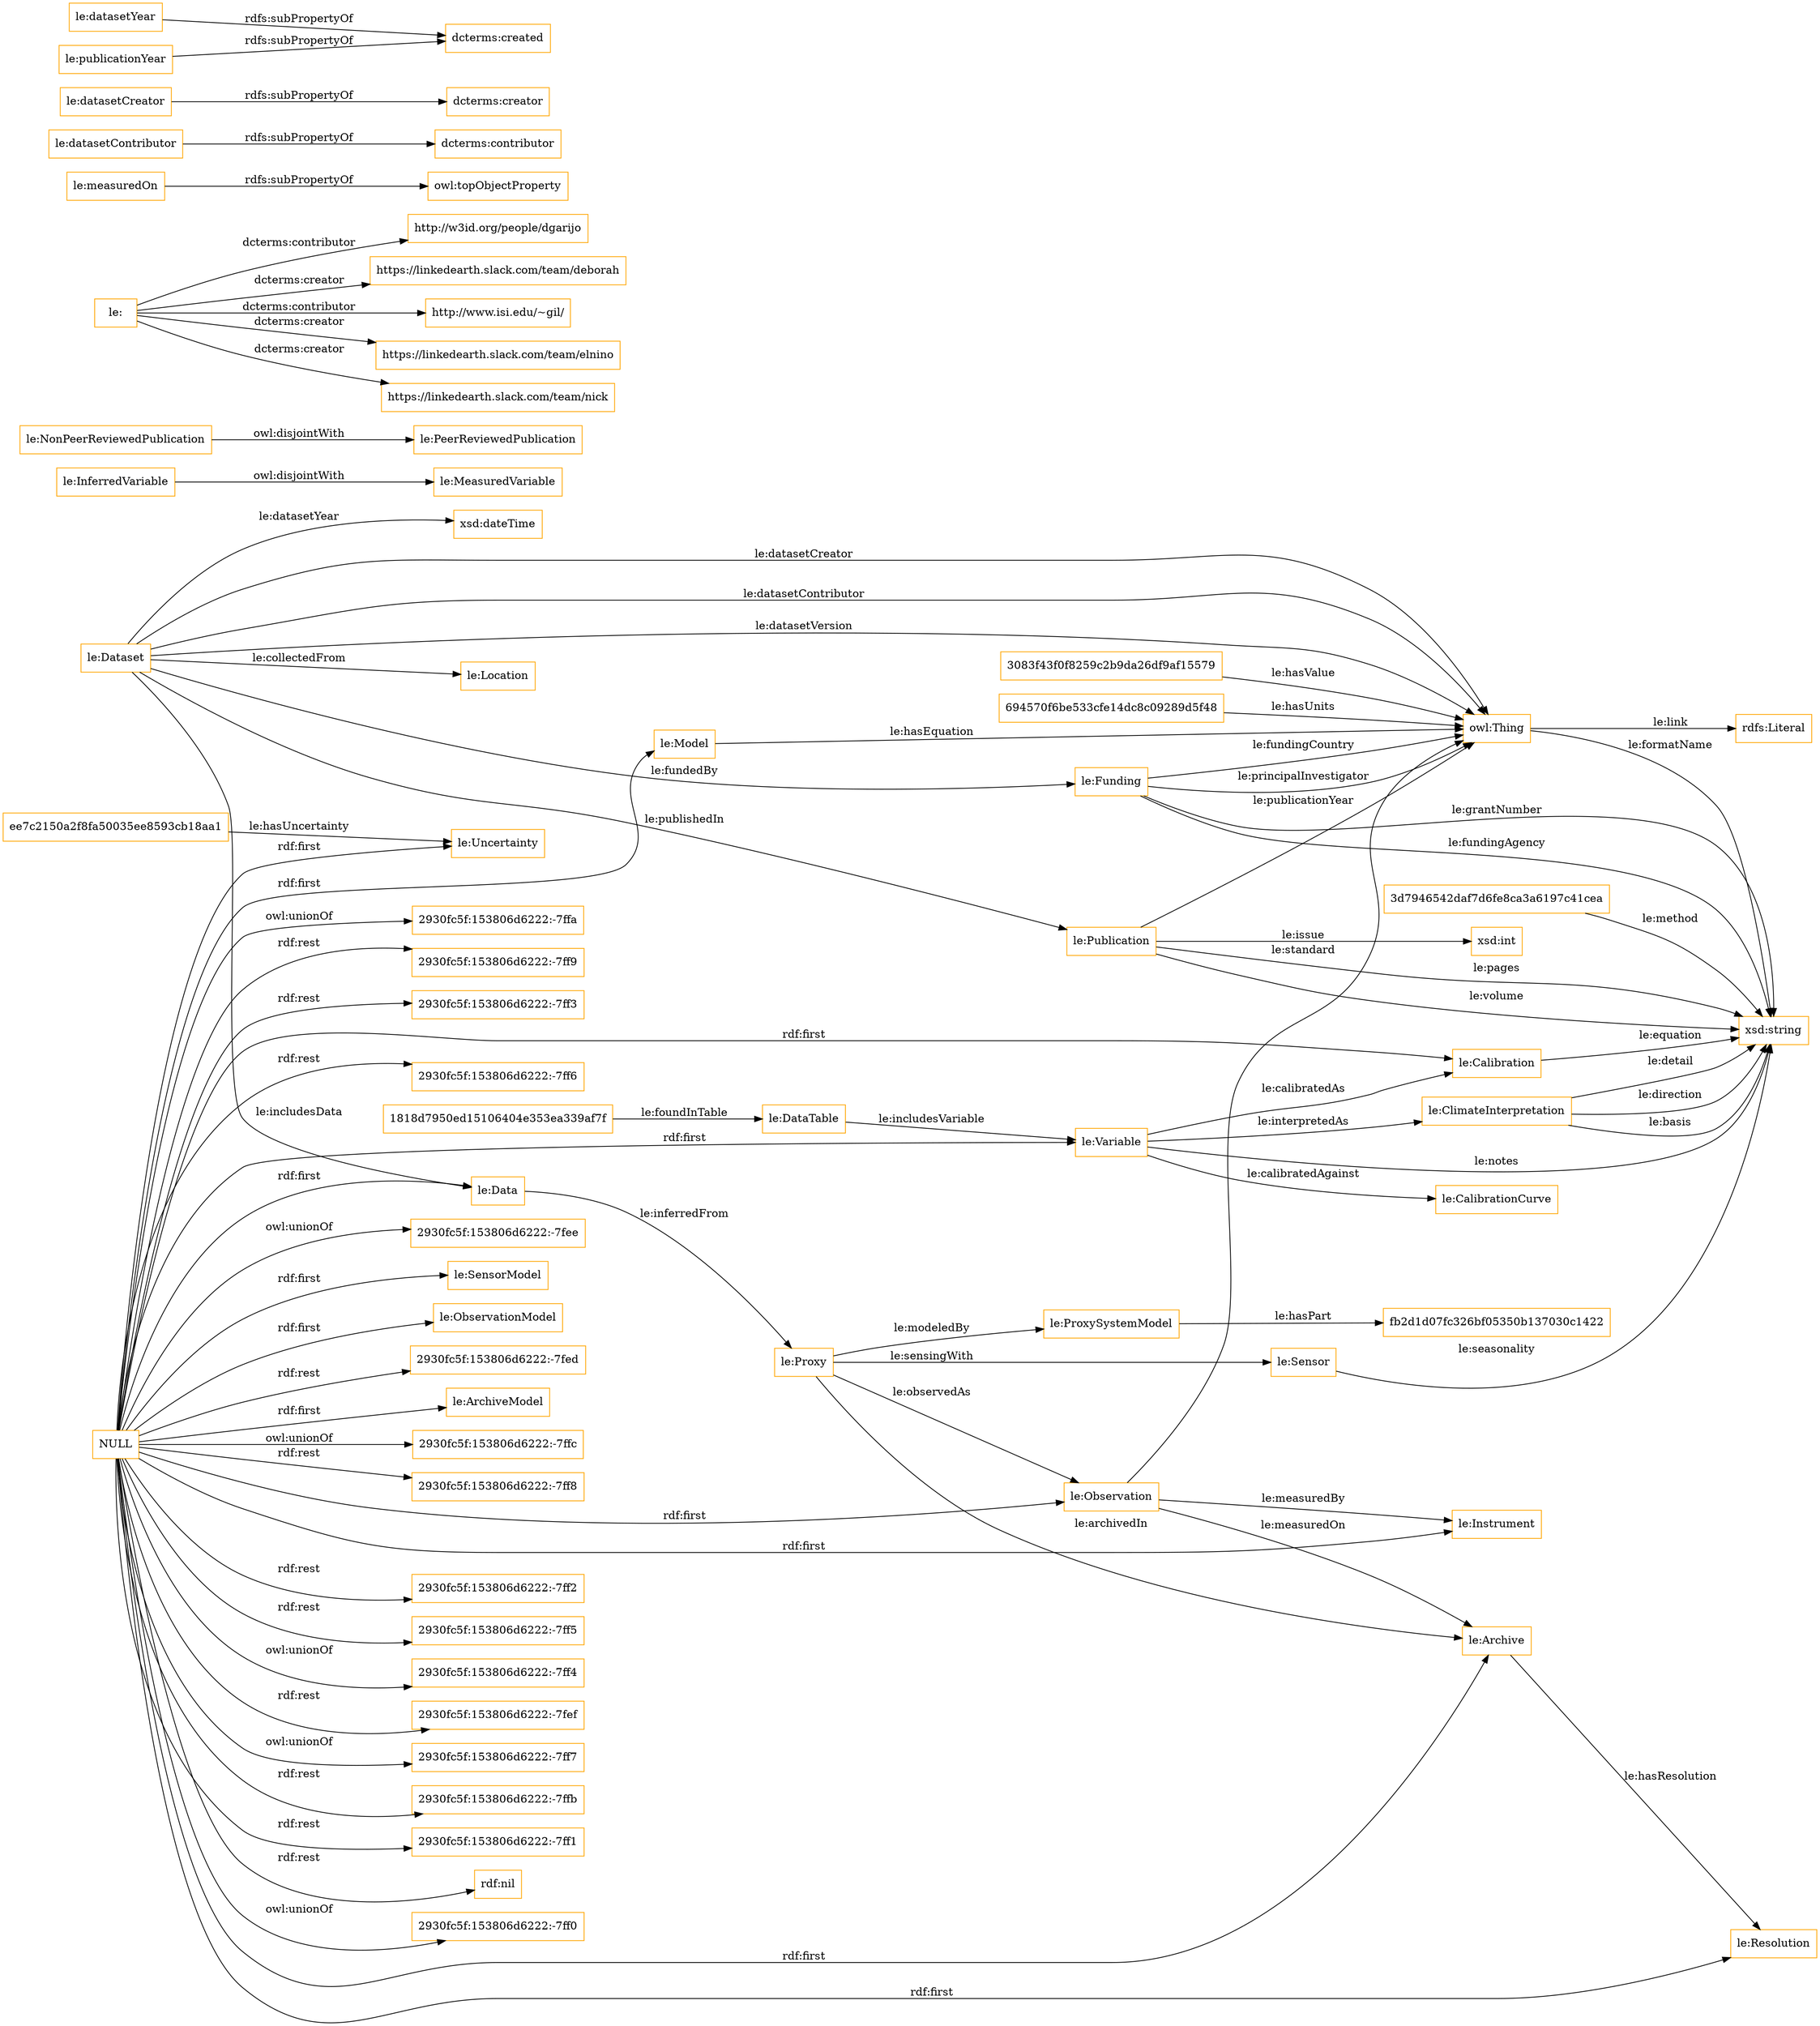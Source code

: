 digraph ar2dtool_diagram { 
rankdir=LR;
size="1501"
node [shape = rectangle, color="orange"]; "ee7c2150a2f8fa50035ee8593cb18aa1" "le:Sensor" "le:Funding" "le:Resolution" "le:Dataset" "le:Publication" "le:DataTable" "le:Model" "3d7946542daf7d6fe8ca3a6197c41cea" "le:Data" "fb2d1d07fc326bf05350b137030c1422" "le:SensorModel" "le:Location" "1818d7950ed15106404e353ea339af7f" "le:CalibrationCurve" "le:Calibration" "le:InferredVariable" "3083f43f0f8259c2b9da26df9af15579" "le:NonPeerReviewedPublication" "le:ArchiveModel" "le:MeasuredVariable" "le:Proxy" "le:ProxySystemModel" "le:Instrument" "le:ObservationModel" "le:Uncertainty" "le:Observation" "le:ClimateInterpretation" "694570f6be533cfe14dc8c09289d5f48" "le:Variable" "le:Archive" "le:PeerReviewedPublication" ; /*classes style*/
	"le:NonPeerReviewedPublication" -> "le:PeerReviewedPublication" [ label = "owl:disjointWith" ];
	"le:" -> "http://w3id.org/people/dgarijo" [ label = "dcterms:contributor" ];
	"le:" -> "https://linkedearth.slack.com/team/deborah" [ label = "dcterms:creator" ];
	"le:" -> "http://www.isi.edu/~gil/" [ label = "dcterms:contributor" ];
	"le:" -> "https://linkedearth.slack.com/team/elnino" [ label = "dcterms:creator" ];
	"le:" -> "https://linkedearth.slack.com/team/nick" [ label = "dcterms:creator" ];
	"le:measuredOn" -> "owl:topObjectProperty" [ label = "rdfs:subPropertyOf" ];
	"le:datasetContributor" -> "dcterms:contributor" [ label = "rdfs:subPropertyOf" ];
	"le:datasetCreator" -> "dcterms:creator" [ label = "rdfs:subPropertyOf" ];
	"NULL" -> "2930fc5f:153806d6222:-7fed" [ label = "rdf:rest" ];
	"NULL" -> "le:Instrument" [ label = "rdf:first" ];
	"NULL" -> "le:SensorModel" [ label = "rdf:first" ];
	"NULL" -> "2930fc5f:153806d6222:-7ffc" [ label = "owl:unionOf" ];
	"NULL" -> "2930fc5f:153806d6222:-7ff8" [ label = "rdf:rest" ];
	"NULL" -> "2930fc5f:153806d6222:-7ff2" [ label = "rdf:rest" ];
	"NULL" -> "2930fc5f:153806d6222:-7ff5" [ label = "rdf:rest" ];
	"NULL" -> "le:Archive" [ label = "rdf:first" ];
	"NULL" -> "le:ObservationModel" [ label = "rdf:first" ];
	"NULL" -> "2930fc5f:153806d6222:-7ff4" [ label = "owl:unionOf" ];
	"NULL" -> "le:Variable" [ label = "rdf:first" ];
	"NULL" -> "2930fc5f:153806d6222:-7fef" [ label = "rdf:rest" ];
	"NULL" -> "2930fc5f:153806d6222:-7ff7" [ label = "owl:unionOf" ];
	"NULL" -> "2930fc5f:153806d6222:-7ffb" [ label = "rdf:rest" ];
	"NULL" -> "2930fc5f:153806d6222:-7ff1" [ label = "rdf:rest" ];
	"NULL" -> "le:Uncertainty" [ label = "rdf:first" ];
	"NULL" -> "rdf:nil" [ label = "rdf:rest" ];
	"NULL" -> "2930fc5f:153806d6222:-7ff0" [ label = "owl:unionOf" ];
	"NULL" -> "le:Calibration" [ label = "rdf:first" ];
	"NULL" -> "le:Data" [ label = "rdf:first" ];
	"NULL" -> "2930fc5f:153806d6222:-7ffa" [ label = "owl:unionOf" ];
	"NULL" -> "2930fc5f:153806d6222:-7ff9" [ label = "rdf:rest" ];
	"NULL" -> "2930fc5f:153806d6222:-7ff3" [ label = "rdf:rest" ];
	"NULL" -> "le:Model" [ label = "rdf:first" ];
	"NULL" -> "2930fc5f:153806d6222:-7ff6" [ label = "rdf:rest" ];
	"NULL" -> "2930fc5f:153806d6222:-7fee" [ label = "owl:unionOf" ];
	"NULL" -> "le:Observation" [ label = "rdf:first" ];
	"NULL" -> "le:Resolution" [ label = "rdf:first" ];
	"NULL" -> "le:ArchiveModel" [ label = "rdf:first" ];
	"le:datasetYear" -> "dcterms:created" [ label = "rdfs:subPropertyOf" ];
	"le:publicationYear" -> "dcterms:created" [ label = "rdfs:subPropertyOf" ];
	"le:InferredVariable" -> "le:MeasuredVariable" [ label = "owl:disjointWith" ];
	"le:ClimateInterpretation" -> "xsd:string" [ label = "le:direction" ];
	"le:Dataset" -> "le:Funding" [ label = "le:fundedBy" ];
	"le:Funding" -> "owl:Thing" [ label = "le:fundingCountry" ];
	"le:Dataset" -> "le:Location" [ label = "le:collectedFrom" ];
	"le:Dataset" -> "owl:Thing" [ label = "le:datasetCreator" ];
	"le:Publication" -> "owl:Thing" [ label = "le:publicationYear" ];
	"le:Variable" -> "xsd:string" [ label = "le:notes" ];
	"le:Model" -> "owl:Thing" [ label = "le:hasEquation" ];
	"le:Dataset" -> "owl:Thing" [ label = "le:datasetContributor" ];
	"le:Proxy" -> "le:Archive" [ label = "le:archivedIn" ];
	"owl:Thing" -> "xsd:string" [ label = "le:formatName" ];
	"le:Funding" -> "xsd:string" [ label = "le:grantNumber" ];
	"3d7946542daf7d6fe8ca3a6197c41cea" -> "xsd:string" [ label = "le:method" ];
	"le:ProxySystemModel" -> "fb2d1d07fc326bf05350b137030c1422" [ label = "le:hasPart" ];
	"le:Dataset" -> "le:Publication" [ label = "le:publishedIn" ];
	"1818d7950ed15106404e353ea339af7f" -> "le:DataTable" [ label = "le:foundInTable" ];
	"le:Publication" -> "xsd:int" [ label = "le:issue" ];
	"le:Funding" -> "owl:Thing" [ label = "le:principalInvestigator" ];
	"le:Dataset" -> "xsd:dateTime" [ label = "le:datasetYear" ];
	"le:DataTable" -> "le:Variable" [ label = "le:includesVariable" ];
	"le:Proxy" -> "le:Observation" [ label = "le:observedAs" ];
	"le:Calibration" -> "xsd:string" [ label = "le:equation" ];
	"le:Observation" -> "le:Instrument" [ label = "le:measuredBy" ];
	"le:Funding" -> "xsd:string" [ label = "le:fundingAgency" ];
	"le:Proxy" -> "le:ProxySystemModel" [ label = "le:modeledBy" ];
	"le:Archive" -> "le:Resolution" [ label = "le:hasResolution" ];
	"le:Variable" -> "le:Calibration" [ label = "le:calibratedAs" ];
	"le:ClimateInterpretation" -> "xsd:string" [ label = "le:basis" ];
	"owl:Thing" -> "rdfs:Literal" [ label = "le:link" ];
	"le:Observation" -> "owl:Thing" [ label = "le:standard" ];
	"le:Publication" -> "xsd:string" [ label = "le:pages" ];
	"ee7c2150a2f8fa50035ee8593cb18aa1" -> "le:Uncertainty" [ label = "le:hasUncertainty" ];
	"le:Variable" -> "le:CalibrationCurve" [ label = "le:calibratedAgainst" ];
	"le:Sensor" -> "xsd:string" [ label = "le:seasonality" ];
	"le:Data" -> "le:Proxy" [ label = "le:inferredFrom" ];
	"694570f6be533cfe14dc8c09289d5f48" -> "owl:Thing" [ label = "le:hasUnits" ];
	"le:Proxy" -> "le:Sensor" [ label = "le:sensingWith" ];
	"le:ClimateInterpretation" -> "xsd:string" [ label = "le:detail" ];
	"le:Publication" -> "xsd:string" [ label = "le:volume" ];
	"le:Observation" -> "le:Archive" [ label = "le:measuredOn" ];
	"le:Dataset" -> "le:Data" [ label = "le:includesData" ];
	"3083f43f0f8259c2b9da26df9af15579" -> "owl:Thing" [ label = "le:hasValue" ];
	"le:Dataset" -> "owl:Thing" [ label = "le:datasetVersion" ];
	"le:Variable" -> "le:ClimateInterpretation" [ label = "le:interpretedAs" ];

}
